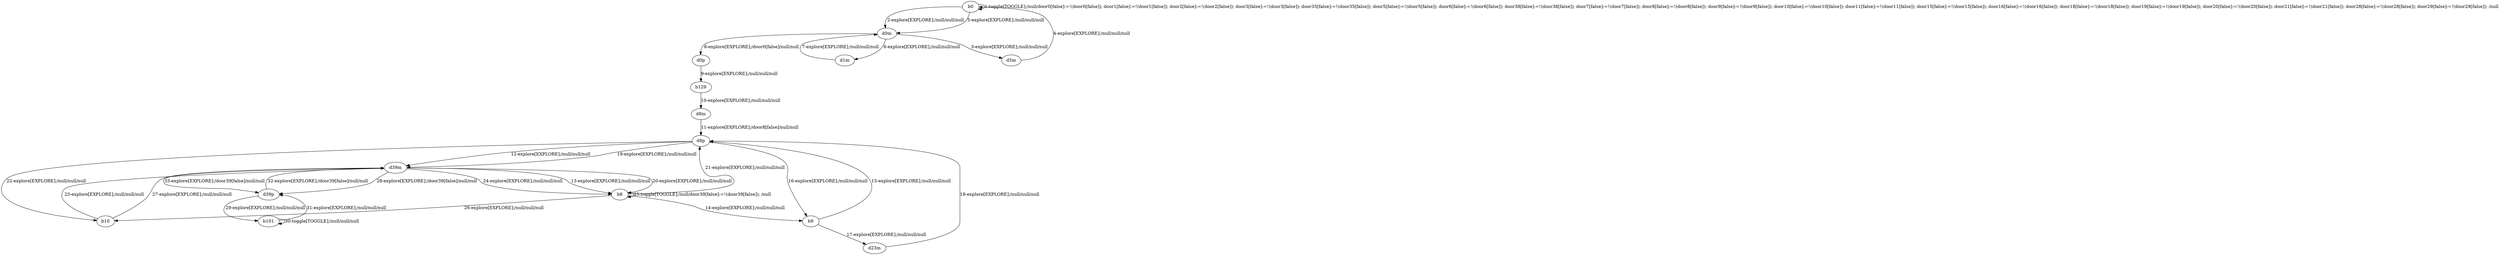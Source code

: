 # Total number of goals covered by this test: 5
# b101 --> b101
# b101 --> d39p
# d39p --> d39m
# d39p --> b101
# d39m --> d39p

digraph g {
"b0" -> "b0" [label = "1-toggle[TOGGLE];/null/door0[false]:=!(door0[false]); door1[false]:=!(door1[false]); door2[false]:=!(door2[false]); door3[false]:=!(door3[false]); door35[false]:=!(door35[false]); door5[false]:=!(door5[false]); door6[false]:=!(door6[false]); door38[false]:=!(door38[false]); door7[false]:=!(door7[false]); door8[false]:=!(door8[false]); door9[false]:=!(door9[false]); door10[false]:=!(door10[false]); door11[false]:=!(door11[false]); door15[false]:=!(door15[false]); door16[false]:=!(door16[false]); door18[false]:=!(door18[false]); door19[false]:=!(door19[false]); door20[false]:=!(door20[false]); door21[false]:=!(door21[false]); door28[false]:=!(door28[false]); door29[false]:=!(door29[false]); /null"];
"b0" -> "d0m" [label = "2-explore[EXPLORE];/null/null/null"];
"d0m" -> "d5m" [label = "3-explore[EXPLORE];/null/null/null"];
"d5m" -> "b0" [label = "4-explore[EXPLORE];/null/null/null"];
"b0" -> "d0m" [label = "5-explore[EXPLORE];/null/null/null"];
"d0m" -> "d1m" [label = "6-explore[EXPLORE];/null/null/null"];
"d1m" -> "d0m" [label = "7-explore[EXPLORE];/null/null/null"];
"d0m" -> "d0p" [label = "8-explore[EXPLORE];/door0[false]/null/null"];
"d0p" -> "b129" [label = "9-explore[EXPLORE];/null/null/null"];
"b129" -> "d8m" [label = "10-explore[EXPLORE];/null/null/null"];
"d8m" -> "d8p" [label = "11-explore[EXPLORE];/door8[false]/null/null"];
"d8p" -> "d39m" [label = "12-explore[EXPLORE];/null/null/null"];
"d39m" -> "b8" [label = "13-explore[EXPLORE];/null/null/null"];
"b8" -> "b9" [label = "14-explore[EXPLORE];/null/null/null"];
"b9" -> "d8p" [label = "15-explore[EXPLORE];/null/null/null"];
"d8p" -> "b9" [label = "16-explore[EXPLORE];/null/null/null"];
"b9" -> "d23m" [label = "17-explore[EXPLORE];/null/null/null"];
"d23m" -> "d8p" [label = "18-explore[EXPLORE];/null/null/null"];
"d8p" -> "d39m" [label = "19-explore[EXPLORE];/null/null/null"];
"d39m" -> "b8" [label = "20-explore[EXPLORE];/null/null/null"];
"b8" -> "d8p" [label = "21-explore[EXPLORE];/null/null/null"];
"d8p" -> "b10" [label = "22-explore[EXPLORE];/null/null/null"];
"b10" -> "d39m" [label = "23-explore[EXPLORE];/null/null/null"];
"d39m" -> "b8" [label = "24-explore[EXPLORE];/null/null/null"];
"b8" -> "b8" [label = "25-toggle[TOGGLE];/null/door39[false]:=!(door39[false]); /null"];
"b8" -> "b10" [label = "26-explore[EXPLORE];/null/null/null"];
"b10" -> "d39m" [label = "27-explore[EXPLORE];/null/null/null"];
"d39m" -> "d39p" [label = "28-explore[EXPLORE];/door39[false]/null/null"];
"d39p" -> "b101" [label = "29-explore[EXPLORE];/null/null/null"];
"b101" -> "b101" [label = "30-toggle[TOGGLE];/null/null/null"];
"b101" -> "d39p" [label = "31-explore[EXPLORE];/null/null/null"];
"d39p" -> "d39m" [label = "32-explore[EXPLORE];/door39[false]/null/null"];
"d39m" -> "d39p" [label = "33-explore[EXPLORE];/door39[false]/null/null"];
}